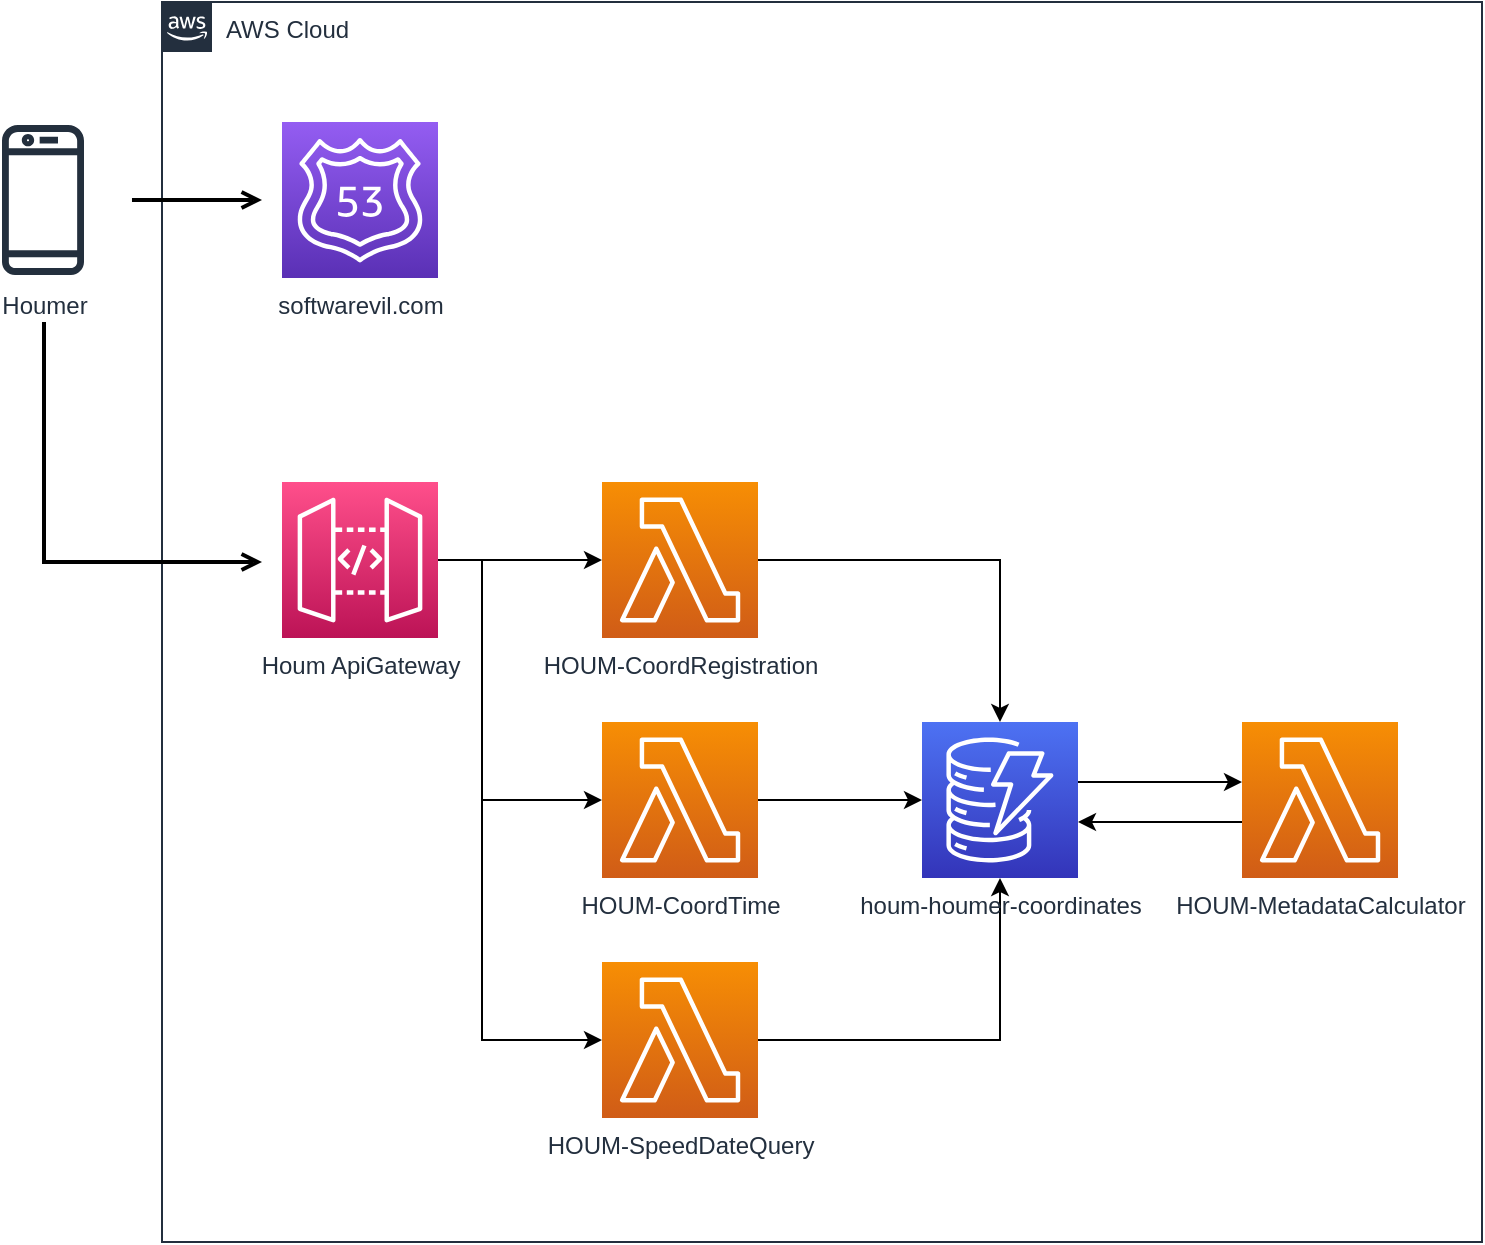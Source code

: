 <mxfile version="15.8.3" type="device"><diagram id="Ht1M8jgEwFfnCIfOTk4-" name="Page-1"><mxGraphModel dx="1252" dy="837" grid="1" gridSize="10" guides="1" tooltips="1" connect="1" arrows="1" fold="1" page="1" pageScale="1" pageWidth="1169" pageHeight="827" math="0" shadow="0"><root><mxCell id="0"/><mxCell id="1" parent="0"/><mxCell id="UEzPUAAOIrF-is8g5C7q-74" value="AWS Cloud" style="points=[[0,0],[0.25,0],[0.5,0],[0.75,0],[1,0],[1,0.25],[1,0.5],[1,0.75],[1,1],[0.75,1],[0.5,1],[0.25,1],[0,1],[0,0.75],[0,0.5],[0,0.25]];outlineConnect=0;gradientColor=none;html=1;whiteSpace=wrap;fontSize=12;fontStyle=0;shape=mxgraph.aws4.group;grIcon=mxgraph.aws4.group_aws_cloud_alt;strokeColor=#232F3E;fillColor=none;verticalAlign=top;align=left;spacingLeft=30;fontColor=#232F3E;dashed=0;labelBackgroundColor=#ffffff;" parent="1" vertex="1"><mxGeometry x="300" y="80" width="660" height="620" as="geometry"/></mxCell><mxCell id="UEzPUAAOIrF-is8g5C7q-89" value="" style="edgeStyle=orthogonalEdgeStyle;rounded=0;orthogonalLoop=1;jettySize=auto;html=1;endArrow=open;endFill=0;strokeWidth=2;" parent="1" edge="1"><mxGeometry relative="1" as="geometry"><Array as="points"><mxPoint x="241" y="360"/><mxPoint x="350" y="360"/></Array><mxPoint x="241" y="240" as="sourcePoint"/><mxPoint x="350" y="360" as="targetPoint"/></mxGeometry></mxCell><mxCell id="UEzPUAAOIrF-is8g5C7q-106" style="edgeStyle=orthogonalEdgeStyle;rounded=0;orthogonalLoop=1;jettySize=auto;html=1;endArrow=open;endFill=0;strokeWidth=2;" parent="1" edge="1"><mxGeometry relative="1" as="geometry"><mxPoint x="284.992" y="179" as="sourcePoint"/><mxPoint x="350" y="179" as="targetPoint"/></mxGeometry></mxCell><mxCell id="UjAilu1Jz0qVOynHrLKV-1" value="Houmer" style="sketch=0;outlineConnect=0;fontColor=#232F3E;gradientColor=none;fillColor=#232F3D;strokeColor=none;dashed=0;verticalLabelPosition=bottom;verticalAlign=top;align=center;html=1;fontSize=12;fontStyle=0;aspect=fixed;pointerEvents=1;shape=mxgraph.aws4.mobile_client;" vertex="1" parent="1"><mxGeometry x="220" y="140" width="41" height="78" as="geometry"/></mxCell><mxCell id="UjAilu1Jz0qVOynHrLKV-2" value="softwarevil.com" style="sketch=0;points=[[0,0,0],[0.25,0,0],[0.5,0,0],[0.75,0,0],[1,0,0],[0,1,0],[0.25,1,0],[0.5,1,0],[0.75,1,0],[1,1,0],[0,0.25,0],[0,0.5,0],[0,0.75,0],[1,0.25,0],[1,0.5,0],[1,0.75,0]];outlineConnect=0;fontColor=#232F3E;gradientColor=#945DF2;gradientDirection=north;fillColor=#5A30B5;strokeColor=#ffffff;dashed=0;verticalLabelPosition=bottom;verticalAlign=top;align=center;html=1;fontSize=12;fontStyle=0;aspect=fixed;shape=mxgraph.aws4.resourceIcon;resIcon=mxgraph.aws4.route_53;" vertex="1" parent="1"><mxGeometry x="360" y="140" width="78" height="78" as="geometry"/></mxCell><mxCell id="UjAilu1Jz0qVOynHrLKV-10" style="edgeStyle=orthogonalEdgeStyle;rounded=0;orthogonalLoop=1;jettySize=auto;html=1;" edge="1" parent="1" source="UjAilu1Jz0qVOynHrLKV-3" target="UjAilu1Jz0qVOynHrLKV-4"><mxGeometry relative="1" as="geometry"/></mxCell><mxCell id="UjAilu1Jz0qVOynHrLKV-13" style="edgeStyle=orthogonalEdgeStyle;rounded=0;orthogonalLoop=1;jettySize=auto;html=1;" edge="1" parent="1" source="UjAilu1Jz0qVOynHrLKV-3" target="UjAilu1Jz0qVOynHrLKV-5"><mxGeometry relative="1" as="geometry"><Array as="points"><mxPoint x="460" y="359"/><mxPoint x="460" y="479"/></Array></mxGeometry></mxCell><mxCell id="UjAilu1Jz0qVOynHrLKV-14" style="edgeStyle=orthogonalEdgeStyle;rounded=0;orthogonalLoop=1;jettySize=auto;html=1;" edge="1" parent="1" source="UjAilu1Jz0qVOynHrLKV-3" target="UjAilu1Jz0qVOynHrLKV-6"><mxGeometry relative="1" as="geometry"><Array as="points"><mxPoint x="460" y="359"/><mxPoint x="460" y="599"/></Array></mxGeometry></mxCell><mxCell id="UjAilu1Jz0qVOynHrLKV-3" value="Houm ApiGateway" style="sketch=0;points=[[0,0,0],[0.25,0,0],[0.5,0,0],[0.75,0,0],[1,0,0],[0,1,0],[0.25,1,0],[0.5,1,0],[0.75,1,0],[1,1,0],[0,0.25,0],[0,0.5,0],[0,0.75,0],[1,0.25,0],[1,0.5,0],[1,0.75,0]];outlineConnect=0;fontColor=#232F3E;gradientColor=#FF4F8B;gradientDirection=north;fillColor=#BC1356;strokeColor=#ffffff;dashed=0;verticalLabelPosition=bottom;verticalAlign=top;align=center;html=1;fontSize=12;fontStyle=0;aspect=fixed;shape=mxgraph.aws4.resourceIcon;resIcon=mxgraph.aws4.api_gateway;" vertex="1" parent="1"><mxGeometry x="360" y="320" width="78" height="78" as="geometry"/></mxCell><mxCell id="UjAilu1Jz0qVOynHrLKV-9" style="edgeStyle=orthogonalEdgeStyle;rounded=0;orthogonalLoop=1;jettySize=auto;html=1;" edge="1" parent="1" source="UjAilu1Jz0qVOynHrLKV-4" target="UjAilu1Jz0qVOynHrLKV-7"><mxGeometry relative="1" as="geometry"/></mxCell><mxCell id="UjAilu1Jz0qVOynHrLKV-4" value="HOUM-CoordRegistration" style="sketch=0;points=[[0,0,0],[0.25,0,0],[0.5,0,0],[0.75,0,0],[1,0,0],[0,1,0],[0.25,1,0],[0.5,1,0],[0.75,1,0],[1,1,0],[0,0.25,0],[0,0.5,0],[0,0.75,0],[1,0.25,0],[1,0.5,0],[1,0.75,0]];outlineConnect=0;fontColor=#232F3E;gradientColor=#F78E04;gradientDirection=north;fillColor=#D05C17;strokeColor=#ffffff;dashed=0;verticalLabelPosition=bottom;verticalAlign=top;align=center;html=1;fontSize=12;fontStyle=0;aspect=fixed;shape=mxgraph.aws4.resourceIcon;resIcon=mxgraph.aws4.lambda;" vertex="1" parent="1"><mxGeometry x="520" y="320" width="78" height="78" as="geometry"/></mxCell><mxCell id="UjAilu1Jz0qVOynHrLKV-15" style="edgeStyle=orthogonalEdgeStyle;rounded=0;orthogonalLoop=1;jettySize=auto;html=1;" edge="1" parent="1" source="UjAilu1Jz0qVOynHrLKV-5" target="UjAilu1Jz0qVOynHrLKV-7"><mxGeometry relative="1" as="geometry"/></mxCell><mxCell id="UjAilu1Jz0qVOynHrLKV-5" value="HOUM-CoordTime" style="sketch=0;points=[[0,0,0],[0.25,0,0],[0.5,0,0],[0.75,0,0],[1,0,0],[0,1,0],[0.25,1,0],[0.5,1,0],[0.75,1,0],[1,1,0],[0,0.25,0],[0,0.5,0],[0,0.75,0],[1,0.25,0],[1,0.5,0],[1,0.75,0]];outlineConnect=0;fontColor=#232F3E;gradientColor=#F78E04;gradientDirection=north;fillColor=#D05C17;strokeColor=#ffffff;dashed=0;verticalLabelPosition=bottom;verticalAlign=top;align=center;html=1;fontSize=12;fontStyle=0;aspect=fixed;shape=mxgraph.aws4.resourceIcon;resIcon=mxgraph.aws4.lambda;" vertex="1" parent="1"><mxGeometry x="520" y="440" width="78" height="78" as="geometry"/></mxCell><mxCell id="UjAilu1Jz0qVOynHrLKV-16" style="edgeStyle=orthogonalEdgeStyle;rounded=0;orthogonalLoop=1;jettySize=auto;html=1;" edge="1" parent="1" source="UjAilu1Jz0qVOynHrLKV-6" target="UjAilu1Jz0qVOynHrLKV-7"><mxGeometry relative="1" as="geometry"/></mxCell><mxCell id="UjAilu1Jz0qVOynHrLKV-6" value="HOUM-SpeedDateQuery" style="sketch=0;points=[[0,0,0],[0.25,0,0],[0.5,0,0],[0.75,0,0],[1,0,0],[0,1,0],[0.25,1,0],[0.5,1,0],[0.75,1,0],[1,1,0],[0,0.25,0],[0,0.5,0],[0,0.75,0],[1,0.25,0],[1,0.5,0],[1,0.75,0]];outlineConnect=0;fontColor=#232F3E;gradientColor=#F78E04;gradientDirection=north;fillColor=#D05C17;strokeColor=#ffffff;dashed=0;verticalLabelPosition=bottom;verticalAlign=top;align=center;html=1;fontSize=12;fontStyle=0;aspect=fixed;shape=mxgraph.aws4.resourceIcon;resIcon=mxgraph.aws4.lambda;" vertex="1" parent="1"><mxGeometry x="520" y="560" width="78" height="78" as="geometry"/></mxCell><mxCell id="UjAilu1Jz0qVOynHrLKV-11" style="edgeStyle=orthogonalEdgeStyle;rounded=0;orthogonalLoop=1;jettySize=auto;html=1;" edge="1" parent="1" source="UjAilu1Jz0qVOynHrLKV-7"><mxGeometry relative="1" as="geometry"><mxPoint x="840" y="470" as="targetPoint"/><Array as="points"><mxPoint x="840" y="470"/></Array></mxGeometry></mxCell><mxCell id="UjAilu1Jz0qVOynHrLKV-7" value="houm-houmer-coordinates" style="sketch=0;points=[[0,0,0],[0.25,0,0],[0.5,0,0],[0.75,0,0],[1,0,0],[0,1,0],[0.25,1,0],[0.5,1,0],[0.75,1,0],[1,1,0],[0,0.25,0],[0,0.5,0],[0,0.75,0],[1,0.25,0],[1,0.5,0],[1,0.75,0]];outlineConnect=0;fontColor=#232F3E;gradientColor=#4D72F3;gradientDirection=north;fillColor=#3334B9;strokeColor=#ffffff;dashed=0;verticalLabelPosition=bottom;verticalAlign=top;align=center;html=1;fontSize=12;fontStyle=0;aspect=fixed;shape=mxgraph.aws4.resourceIcon;resIcon=mxgraph.aws4.dynamodb;" vertex="1" parent="1"><mxGeometry x="680" y="440" width="78" height="78" as="geometry"/></mxCell><mxCell id="UjAilu1Jz0qVOynHrLKV-12" style="edgeStyle=orthogonalEdgeStyle;rounded=0;orthogonalLoop=1;jettySize=auto;html=1;" edge="1" parent="1" source="UjAilu1Jz0qVOynHrLKV-8"><mxGeometry relative="1" as="geometry"><mxPoint x="758" y="490" as="targetPoint"/><Array as="points"><mxPoint x="758" y="490"/></Array></mxGeometry></mxCell><mxCell id="UjAilu1Jz0qVOynHrLKV-8" value="HOUM-MetadataCalculator" style="sketch=0;points=[[0,0,0],[0.25,0,0],[0.5,0,0],[0.75,0,0],[1,0,0],[0,1,0],[0.25,1,0],[0.5,1,0],[0.75,1,0],[1,1,0],[0,0.25,0],[0,0.5,0],[0,0.75,0],[1,0.25,0],[1,0.5,0],[1,0.75,0]];outlineConnect=0;fontColor=#232F3E;gradientColor=#F78E04;gradientDirection=north;fillColor=#D05C17;strokeColor=#ffffff;dashed=0;verticalLabelPosition=bottom;verticalAlign=top;align=center;html=1;fontSize=12;fontStyle=0;aspect=fixed;shape=mxgraph.aws4.resourceIcon;resIcon=mxgraph.aws4.lambda;" vertex="1" parent="1"><mxGeometry x="840" y="440" width="78" height="78" as="geometry"/></mxCell></root></mxGraphModel></diagram></mxfile>